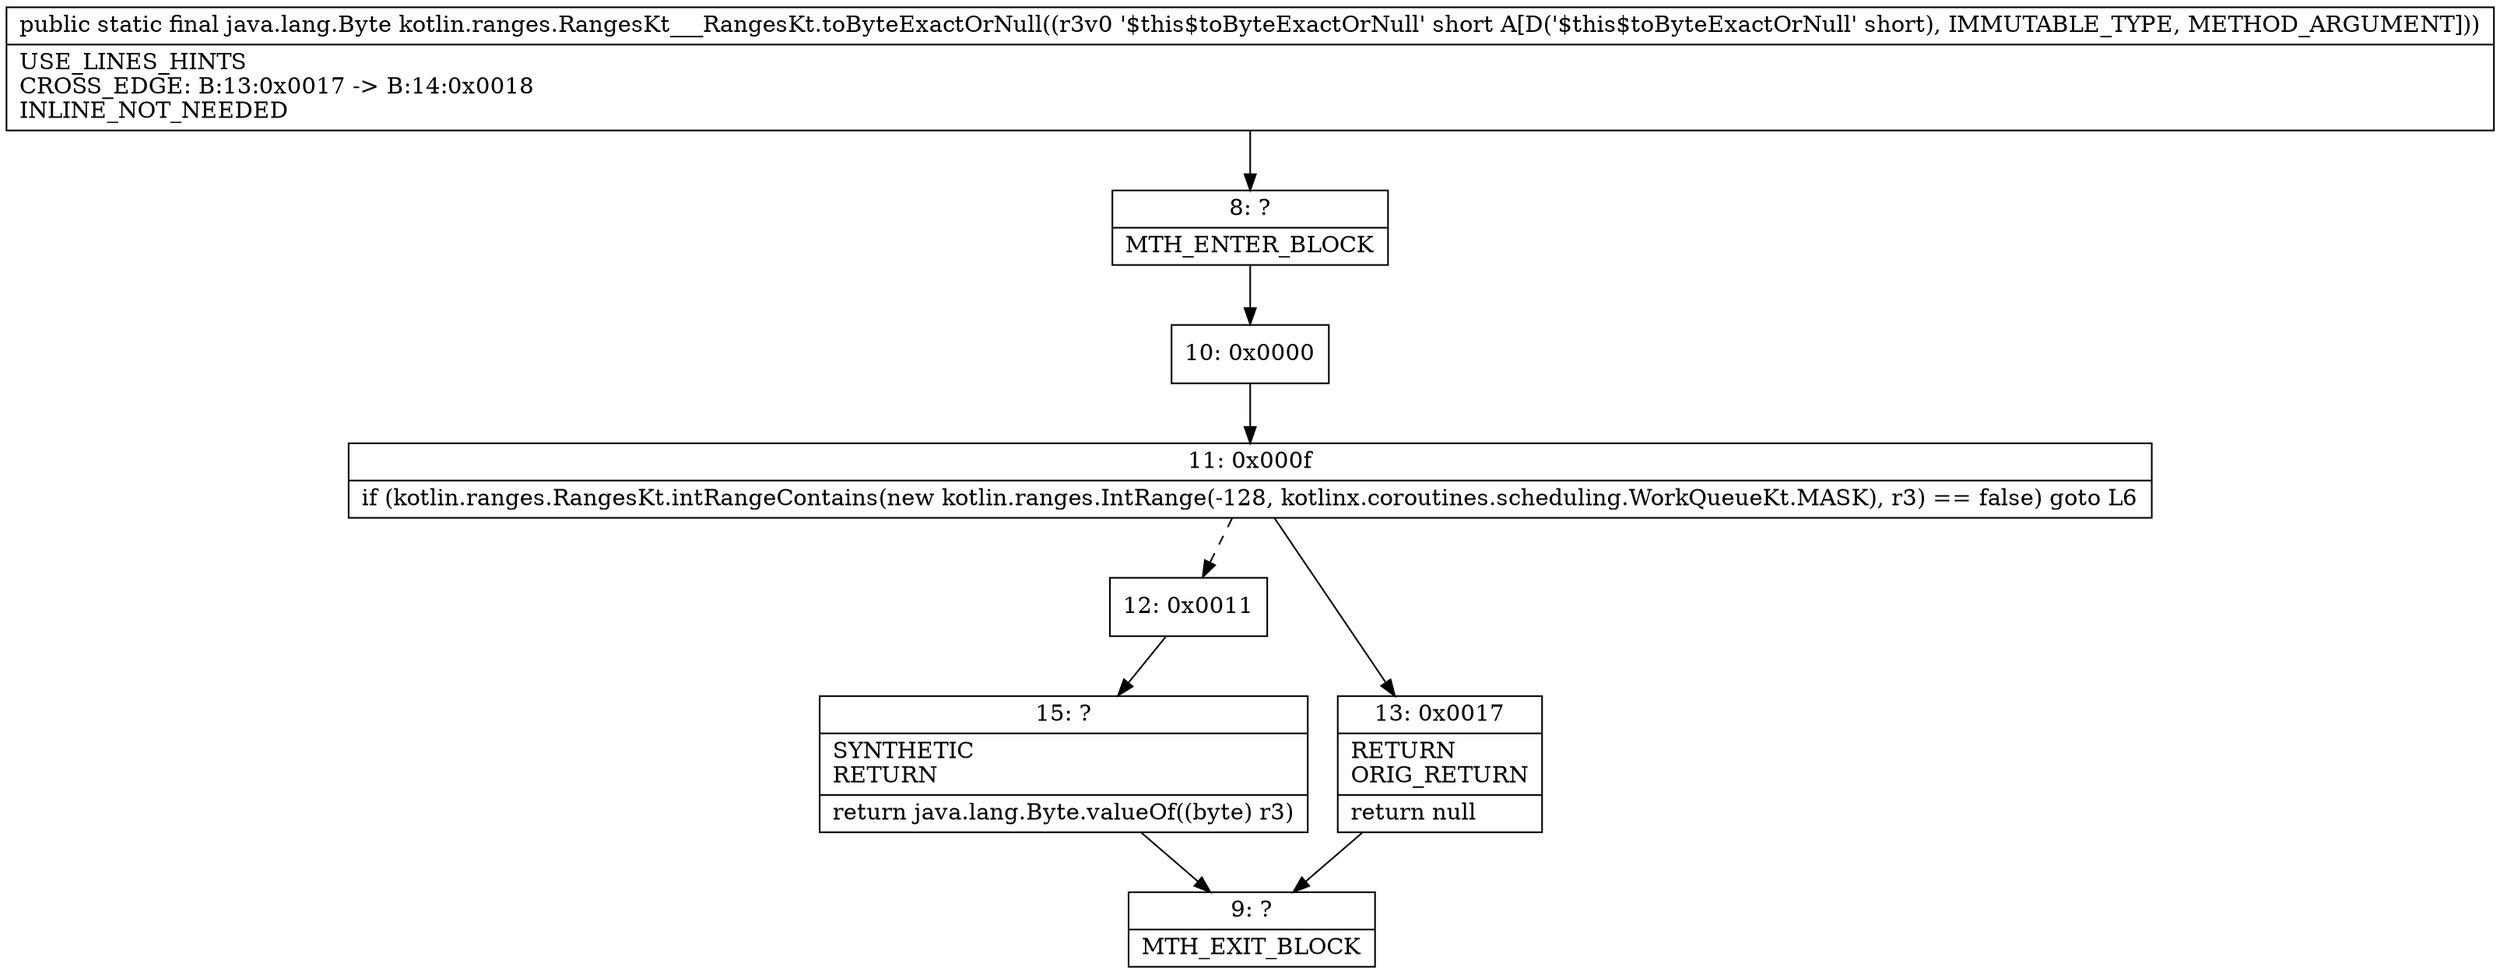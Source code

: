 digraph "CFG forkotlin.ranges.RangesKt___RangesKt.toByteExactOrNull(S)Ljava\/lang\/Byte;" {
Node_8 [shape=record,label="{8\:\ ?|MTH_ENTER_BLOCK\l}"];
Node_10 [shape=record,label="{10\:\ 0x0000}"];
Node_11 [shape=record,label="{11\:\ 0x000f|if (kotlin.ranges.RangesKt.intRangeContains(new kotlin.ranges.IntRange(\-128, kotlinx.coroutines.scheduling.WorkQueueKt.MASK), r3) == false) goto L6\l}"];
Node_12 [shape=record,label="{12\:\ 0x0011}"];
Node_15 [shape=record,label="{15\:\ ?|SYNTHETIC\lRETURN\l|return java.lang.Byte.valueOf((byte) r3)\l}"];
Node_9 [shape=record,label="{9\:\ ?|MTH_EXIT_BLOCK\l}"];
Node_13 [shape=record,label="{13\:\ 0x0017|RETURN\lORIG_RETURN\l|return null\l}"];
MethodNode[shape=record,label="{public static final java.lang.Byte kotlin.ranges.RangesKt___RangesKt.toByteExactOrNull((r3v0 '$this$toByteExactOrNull' short A[D('$this$toByteExactOrNull' short), IMMUTABLE_TYPE, METHOD_ARGUMENT]))  | USE_LINES_HINTS\lCROSS_EDGE: B:13:0x0017 \-\> B:14:0x0018\lINLINE_NOT_NEEDED\l}"];
MethodNode -> Node_8;Node_8 -> Node_10;
Node_10 -> Node_11;
Node_11 -> Node_12[style=dashed];
Node_11 -> Node_13;
Node_12 -> Node_15;
Node_15 -> Node_9;
Node_13 -> Node_9;
}

